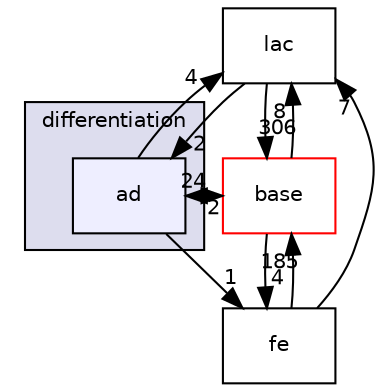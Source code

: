 digraph "include/deal.II/differentiation/ad" {
  compound=true
  node [ fontsize="10", fontname="Helvetica"];
  edge [ labelfontsize="10", labelfontname="Helvetica"];
  subgraph clusterdir_f3c5e5ce8027ac46c102eb7f94481274 {
    graph [ bgcolor="#ddddee", pencolor="black", label="differentiation" fontname="Helvetica", fontsize="10", URL="dir_f3c5e5ce8027ac46c102eb7f94481274.html"]
  dir_3b10fd41257b686e31e3422bb2254cec [shape=box, label="ad", style="filled", fillcolor="#eeeeff", pencolor="black", URL="dir_3b10fd41257b686e31e3422bb2254cec.html"];
  }
  dir_b2430326e20a3ae038db3bac19f0573b [shape=box label="lac" URL="dir_b2430326e20a3ae038db3bac19f0573b.html"];
  dir_90a2ad6518b731f1dc196d14153b8b6b [shape=box label="base" fillcolor="white" style="filled" color="red" URL="dir_90a2ad6518b731f1dc196d14153b8b6b.html"];
  dir_9706acb4d69a98d7c15ebe226493116f [shape=box label="fe" URL="dir_9706acb4d69a98d7c15ebe226493116f.html"];
  dir_b2430326e20a3ae038db3bac19f0573b->dir_3b10fd41257b686e31e3422bb2254cec [headlabel="2", labeldistance=1.5 headhref="dir_000013_000082.html"];
  dir_b2430326e20a3ae038db3bac19f0573b->dir_90a2ad6518b731f1dc196d14153b8b6b [headlabel="306", labeldistance=1.5 headhref="dir_000013_000010.html"];
  dir_3b10fd41257b686e31e3422bb2254cec->dir_b2430326e20a3ae038db3bac19f0573b [headlabel="4", labeldistance=1.5 headhref="dir_000082_000013.html"];
  dir_3b10fd41257b686e31e3422bb2254cec->dir_90a2ad6518b731f1dc196d14153b8b6b [headlabel="24", labeldistance=1.5 headhref="dir_000082_000010.html"];
  dir_3b10fd41257b686e31e3422bb2254cec->dir_9706acb4d69a98d7c15ebe226493116f [headlabel="1", labeldistance=1.5 headhref="dir_000082_000016.html"];
  dir_90a2ad6518b731f1dc196d14153b8b6b->dir_b2430326e20a3ae038db3bac19f0573b [headlabel="8", labeldistance=1.5 headhref="dir_000010_000013.html"];
  dir_90a2ad6518b731f1dc196d14153b8b6b->dir_3b10fd41257b686e31e3422bb2254cec [headlabel="2", labeldistance=1.5 headhref="dir_000010_000082.html"];
  dir_90a2ad6518b731f1dc196d14153b8b6b->dir_9706acb4d69a98d7c15ebe226493116f [headlabel="4", labeldistance=1.5 headhref="dir_000010_000016.html"];
  dir_9706acb4d69a98d7c15ebe226493116f->dir_b2430326e20a3ae038db3bac19f0573b [headlabel="7", labeldistance=1.5 headhref="dir_000016_000013.html"];
  dir_9706acb4d69a98d7c15ebe226493116f->dir_90a2ad6518b731f1dc196d14153b8b6b [headlabel="185", labeldistance=1.5 headhref="dir_000016_000010.html"];
}
